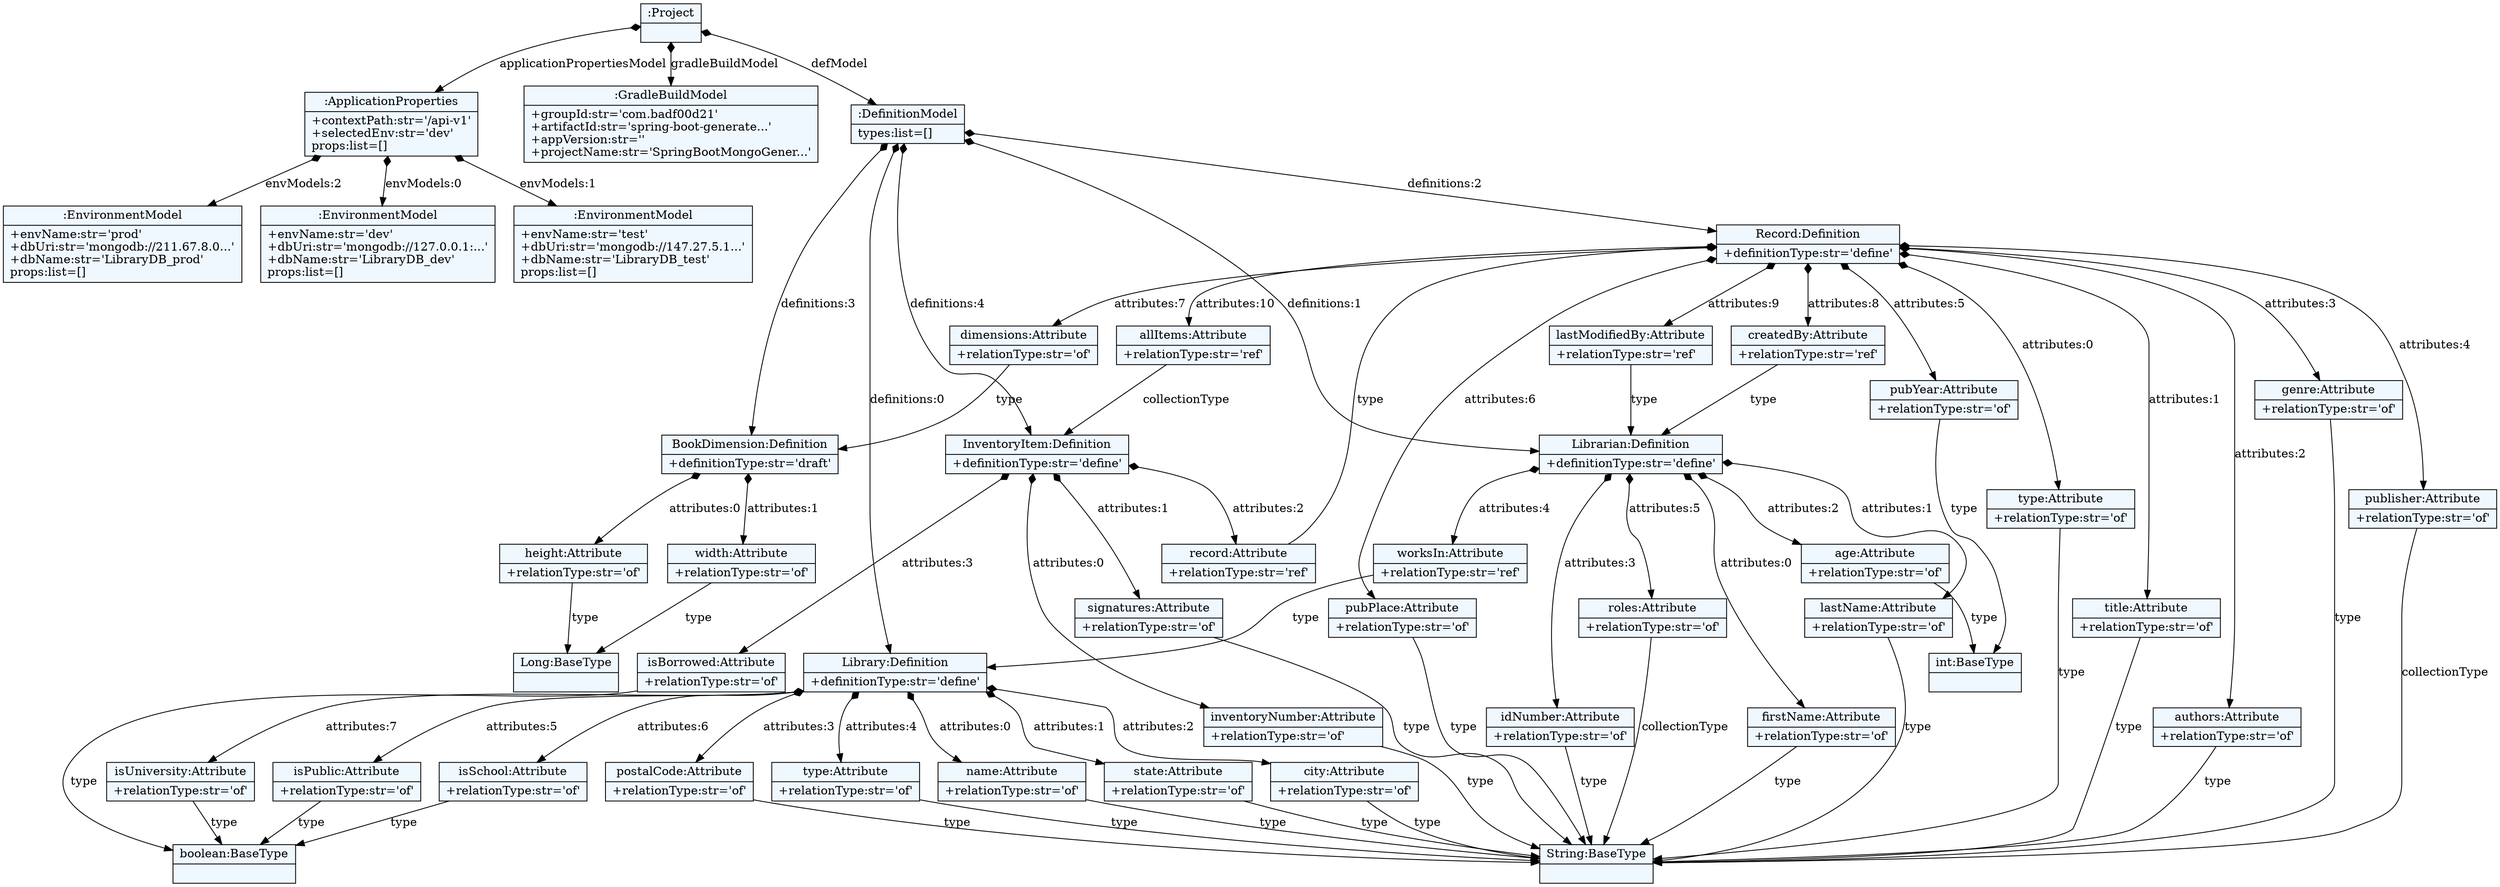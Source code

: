 
    digraph textX {
    fontname = "Bitstream Vera Sans"
    fontsize = 8
    node[
        shape=record,
        style=filled,
        fillcolor=aliceblue
    ]
    nodesep = 0.3
    edge[dir=black,arrowtail=empty]


4390325216 -> 4390325696 [label="applicationPropertiesModel" arrowtail=diamond dir=both]
4390325696 -> 4390323872 [label="envModels:0" arrowtail=diamond dir=both]
4390323872[label="{:EnvironmentModel|+envName:str='dev'\l+dbUri:str='mongodb://127.0.0.1:...'\l+dbName:str='LibraryDB_dev'\lprops:list=[]\l}"]
4390325696 -> 4390325120 [label="envModels:1" arrowtail=diamond dir=both]
4390325120[label="{:EnvironmentModel|+envName:str='test'\l+dbUri:str='mongodb://147.27.5.1...'\l+dbName:str='LibraryDB_test'\lprops:list=[]\l}"]
4390325696 -> 4390325504 [label="envModels:2" arrowtail=diamond dir=both]
4390325504[label="{:EnvironmentModel|+envName:str='prod'\l+dbUri:str='mongodb://211.67.8.0...'\l+dbName:str='LibraryDB_prod'\lprops:list=[]\l}"]
4390325696[label="{:ApplicationProperties|+contextPath:str='/api-v1'\l+selectedEnv:str='dev'\lprops:list=[]\l}"]
4390325216 -> 4390325744 [label="gradleBuildModel" arrowtail=diamond dir=both]
4390325744[label="{:GradleBuildModel|+groupId:str='com.badf00d21'\l+artifactId:str='spring-boot-generate...'\l+appVersion:str=''\l+projectName:str='SpringBootMongoGener...'\l}"]
4390325216 -> 4390323824 [label="defModel" arrowtail=diamond dir=both]
4390323824 -> 4390322960 [label="definitions:0" arrowtail=diamond dir=both]
4390322960 -> 4390325072 [label="attributes:0" arrowtail=diamond dir=both]
4390325072 -> 4373057056 [label="type" ]
4373057056[label="{String:BaseType|}"]
4390325072[label="{name:Attribute|+relationType:str='of'\l}"]
4390322960 -> 4390324736 [label="attributes:1" arrowtail=diamond dir=both]
4390324736 -> 4373057056 [label="type" ]
4390324736[label="{state:Attribute|+relationType:str='of'\l}"]
4390322960 -> 4390322912 [label="attributes:2" arrowtail=diamond dir=both]
4390322912 -> 4373057056 [label="type" ]
4390322912[label="{city:Attribute|+relationType:str='of'\l}"]
4390322960 -> 4390322240 [label="attributes:3" arrowtail=diamond dir=both]
4390322240 -> 4373057056 [label="type" ]
4390322240[label="{postalCode:Attribute|+relationType:str='of'\l}"]
4390322960 -> 4390299680 [label="attributes:4" arrowtail=diamond dir=both]
4390299680 -> 4373057056 [label="type" ]
4390299680[label="{type:Attribute|+relationType:str='of'\l}"]
4390322960 -> 4390297808 [label="attributes:5" arrowtail=diamond dir=both]
4390297808 -> 4380749200 [label="type" ]
4380749200[label="{boolean:BaseType|}"]
4390297808[label="{isPublic:Attribute|+relationType:str='of'\l}"]
4390322960 -> 4390299536 [label="attributes:6" arrowtail=diamond dir=both]
4390299536 -> 4380749200 [label="type" ]
4390299536[label="{isSchool:Attribute|+relationType:str='of'\l}"]
4390322960 -> 4390300256 [label="attributes:7" arrowtail=diamond dir=both]
4390300256 -> 4380749200 [label="type" ]
4390300256[label="{isUniversity:Attribute|+relationType:str='of'\l}"]
4390322960[label="{Library:Definition|+definitionType:str='define'\l}"]
4390323824 -> 4390323584 [label="definitions:1" arrowtail=diamond dir=both]
4390323584 -> 4390300688 [label="attributes:0" arrowtail=diamond dir=both]
4390300688 -> 4373057056 [label="type" ]
4390300688[label="{firstName:Attribute|+relationType:str='of'\l}"]
4390323584 -> 4390301360 [label="attributes:1" arrowtail=diamond dir=both]
4390301360 -> 4373057056 [label="type" ]
4390301360[label="{lastName:Attribute|+relationType:str='of'\l}"]
4390323584 -> 4390300592 [label="attributes:2" arrowtail=diamond dir=both]
4390300592 -> 4373057152 [label="type" ]
4373057152[label="{int:BaseType|}"]
4390300592[label="{age:Attribute|+relationType:str='of'\l}"]
4390323584 -> 4390301312 [label="attributes:3" arrowtail=diamond dir=both]
4390301312 -> 4373057056 [label="type" ]
4390301312[label="{idNumber:Attribute|+relationType:str='of'\l}"]
4390323584 -> 4390299104 [label="attributes:4" arrowtail=diamond dir=both]
4390299104 -> 4390322960 [label="type" ]
4390299104[label="{worksIn:Attribute|+relationType:str='ref'\l}"]
4390323584 -> 4390300448 [label="attributes:5" arrowtail=diamond dir=both]
4390300448 -> 4373057056 [label="collectionType" ]
4390300448[label="{roles:Attribute|+relationType:str='of'\l}"]
4390323584[label="{Librarian:Definition|+definitionType:str='define'\l}"]
4390323824 -> 4390323776 [label="definitions:2" arrowtail=diamond dir=both]
4390323776 -> 4390298912 [label="attributes:0" arrowtail=diamond dir=both]
4390298912 -> 4373057056 [label="type" ]
4390298912[label="{type:Attribute|+relationType:str='of'\l}"]
4390323776 -> 4390299008 [label="attributes:1" arrowtail=diamond dir=both]
4390299008 -> 4373057056 [label="type" ]
4390299008[label="{title:Attribute|+relationType:str='of'\l}"]
4390323776 -> 4390298432 [label="attributes:2" arrowtail=diamond dir=both]
4390298432 -> 4373057056 [label="type" ]
4390298432[label="{authors:Attribute|+relationType:str='of'\l}"]
4390323776 -> 4390299728 [label="attributes:3" arrowtail=diamond dir=both]
4390299728 -> 4373057056 [label="type" ]
4390299728[label="{genre:Attribute|+relationType:str='of'\l}"]
4390323776 -> 4390297856 [label="attributes:4" arrowtail=diamond dir=both]
4390297856 -> 4373057056 [label="collectionType" ]
4390297856[label="{publisher:Attribute|+relationType:str='of'\l}"]
4390323776 -> 4390181616 [label="attributes:5" arrowtail=diamond dir=both]
4390181616 -> 4373057152 [label="type" ]
4390181616[label="{pubYear:Attribute|+relationType:str='of'\l}"]
4390323776 -> 4390181760 [label="attributes:6" arrowtail=diamond dir=both]
4390181760 -> 4373057056 [label="type" ]
4390181760[label="{pubPlace:Attribute|+relationType:str='of'\l}"]
4390323776 -> 4390181136 [label="attributes:7" arrowtail=diamond dir=both]
4390181136 -> 4390323680 [label="type" ]
4390323680 -> 4390180080 [label="attributes:0" arrowtail=diamond dir=both]
4390180080 -> 4380577952 [label="type" ]
4380577952[label="{Long:BaseType|}"]
4390180080[label="{height:Attribute|+relationType:str='of'\l}"]
4390323680 -> 4390180368 [label="attributes:1" arrowtail=diamond dir=both]
4390180368 -> 4380577952 [label="type" ]
4390180368[label="{width:Attribute|+relationType:str='of'\l}"]
4390323680[label="{BookDimension:Definition|+definitionType:str='draft'\l}"]
4390181136[label="{dimensions:Attribute|+relationType:str='of'\l}"]
4390323776 -> 4390180128 [label="attributes:8" arrowtail=diamond dir=both]
4390180128 -> 4390323584 [label="type" ]
4390180128[label="{createdBy:Attribute|+relationType:str='ref'\l}"]
4390323776 -> 4390179456 [label="attributes:9" arrowtail=diamond dir=both]
4390179456 -> 4390323584 [label="type" ]
4390179456[label="{lastModifiedBy:Attribute|+relationType:str='ref'\l}"]
4390323776 -> 4390182240 [label="attributes:10" arrowtail=diamond dir=both]
4390182240 -> 4390298624 [label="collectionType" ]
4390298624 -> 4390181952 [label="attributes:0" arrowtail=diamond dir=both]
4390181952 -> 4373057056 [label="type" ]
4390181952[label="{inventoryNumber:Attribute|+relationType:str='of'\l}"]
4390298624 -> 4390182000 [label="attributes:1" arrowtail=diamond dir=both]
4390182000 -> 4373057056 [label="type" ]
4390182000[label="{signatures:Attribute|+relationType:str='of'\l}"]
4390298624 -> 4390179312 [label="attributes:2" arrowtail=diamond dir=both]
4390179312 -> 4390323776 [label="type" ]
4390179312[label="{record:Attribute|+relationType:str='ref'\l}"]
4390298624 -> 4390182528 [label="attributes:3" arrowtail=diamond dir=both]
4390182528 -> 4380749200 [label="type" ]
4390182528[label="{isBorrowed:Attribute|+relationType:str='of'\l}"]
4390298624[label="{InventoryItem:Definition|+definitionType:str='define'\l}"]
4390182240[label="{allItems:Attribute|+relationType:str='ref'\l}"]
4390323776[label="{Record:Definition|+definitionType:str='define'\l}"]
4390323824 -> 4390323680 [label="definitions:3" arrowtail=diamond dir=both]
4390323824 -> 4390298624 [label="definitions:4" arrowtail=diamond dir=both]
4390323824[label="{:DefinitionModel|types:list=[]\l}"]
4390325216[label="{:Project|}"]

}

